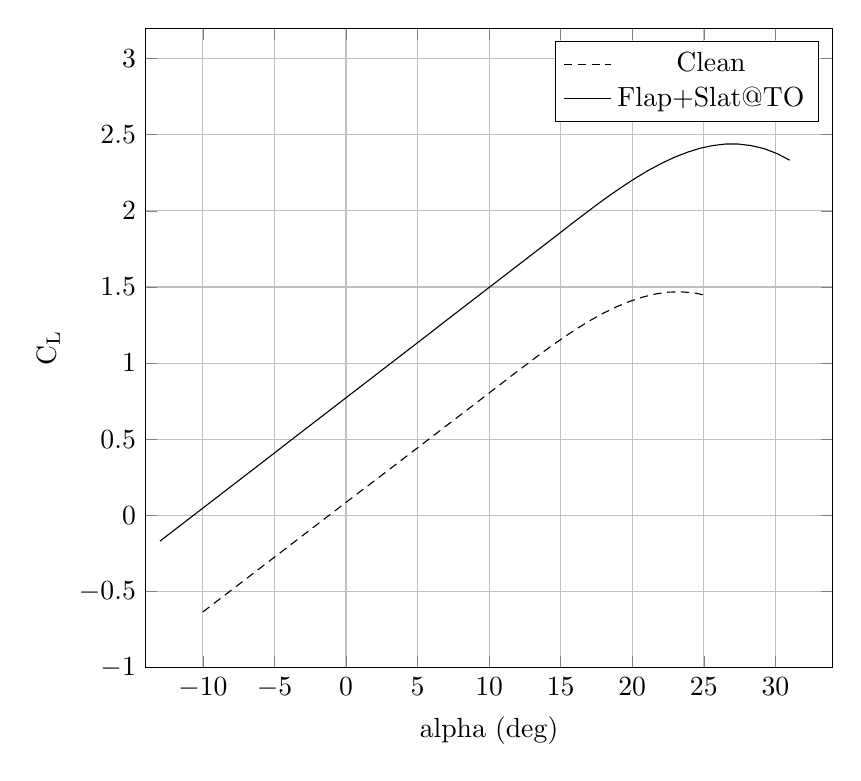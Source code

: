 %CL alpha Wing High Lift
\begin{tikzpicture}

\begin{axis}[
width=0.85\textwidth,
height=0.8\textwidth,
scaled ticks=false, tick label style={/pgf/number format/fixed},
xmin=-14.0,
xmax=34,
xlabel={alpha ($\deg$)},
xmajorgrids,
ymin=-1,
ymax=3.2,
ylabel={C\textsubscript{L}},
ymajorgrids,
legend entries = {Clean\\Flap+Slat@TO\\}
]

\addplot [
color=black,
densely dashed
]
table[row sep=crcr]{
-10.0	-0.635\\
-9.097	-0.57\\
-8.193	-0.505\\
-7.29	-0.44\\
-6.387	-0.375\\
-5.483	-0.31\\
-4.58	-0.245\\
-3.676	-0.18\\
-2.773	-0.115\\
-1.87	-0.05\\
-0.966	0.015\\
-0.063	0.08\\
0.84	0.145\\
1.744	0.209\\
2.647	0.274\\
3.55	0.339\\
4.454	0.404\\
5.357	0.469\\
6.261	0.534\\
7.164	0.599\\
8.067	0.664\\
8.971	0.729\\
9.874	0.794\\
10.777	0.859\\
11.681	0.925\\
12.584	0.989\\
13.488	1.053\\
14.391	1.115\\
15.294	1.174\\
16.198	1.23\\
17.101	1.282\\
18.004	1.329\\
18.908	1.37\\
19.811	1.405\\
20.714	1.433\\
21.618	1.454\\
22.521	1.466\\
23.425	1.468\\
24.328	1.461\\
25.231	1.443\\
};

\addplot [
color=black,
solid
]
table[row sep=crcr]{
-13.0	-0.17\\
-12.102	-0.105\\
-11.204	-0.04\\
-10.306	0.025\\
-9.408	0.09\\
-8.51	0.155\\
-7.612	0.22\\
-6.714	0.285\\
-5.816	0.35\\
-4.918	0.415\\
-4.02	0.481\\
-3.122	0.546\\
-2.224	0.611\\
-1.326	0.676\\
-0.428	0.741\\
0.47	0.806\\
1.368	0.871\\
2.266	0.936\\
3.164	1.001\\
4.062	1.066\\
4.96	1.131\\
5.858	1.196\\
6.756	1.262\\
7.654	1.327\\
8.552	1.392\\
9.45	1.457\\
10.348	1.522\\
11.246	1.587\\
12.144	1.652\\
13.042	1.717\\
13.94	1.782\\
14.838	1.847\\
15.736	1.913\\
16.634	1.977\\
17.532	2.041\\
18.43	2.102\\
19.328	2.16\\
20.226	2.215\\
21.124	2.266\\
22.022	2.311\\
22.92	2.351\\
23.818	2.384\\
24.716	2.411\\
25.614	2.429\\
26.512	2.439\\
27.41	2.439\\
28.308	2.429\\
29.206	2.409\\
30.104	2.377\\
31.002	2.333\\
};
\end{axis}
\end{tikzpicture}%
